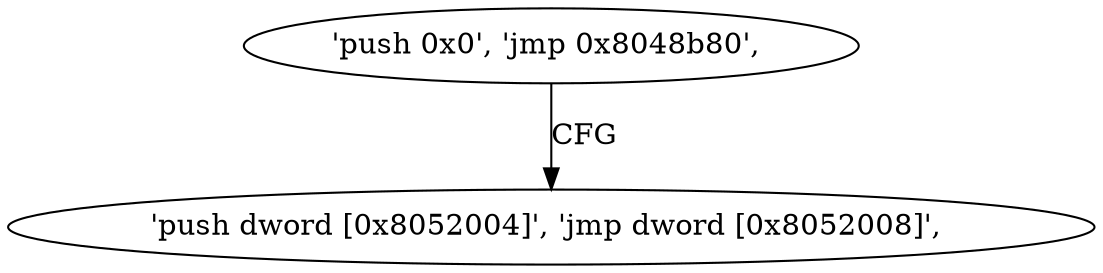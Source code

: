 digraph "func" {
"134515606" [label = "'push 0x0', 'jmp 0x8048b80', " ]
"134515584" [label = "'push dword [0x8052004]', 'jmp dword [0x8052008]', " ]
"134515606" -> "134515584" [ label = "CFG" ]
}
